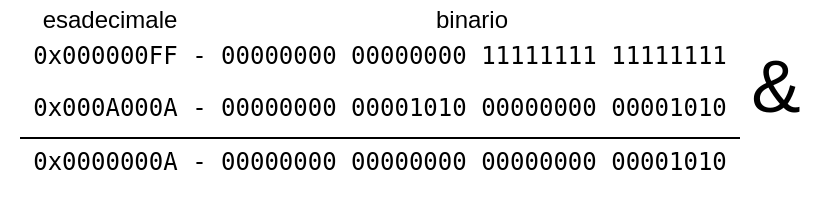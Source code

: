 <mxfile version="12.2.2" type="device" pages="1"><diagram id="YQmdgMY5pXJmILp5XbBJ" name="Page-1"><mxGraphModel dx="553" dy="465" grid="1" gridSize="10" guides="1" tooltips="1" connect="1" arrows="1" fold="1" page="1" pageScale="1" pageWidth="827" pageHeight="1169" math="0" shadow="0"><root><mxCell id="0"/><mxCell id="1" parent="0"/><mxCell id="E3VQ4xI7-j8hcoZzcvAE-1" value="&lt;pre&gt;0x000000FF - 00000000 00000000 11111111 11111111&lt;/pre&gt;&lt;pre&gt;0x000A000A - 00000000 00001010 00000000 00001010&lt;/pre&gt;&lt;pre&gt;0x0000000A - 00000000 00000000 00000000 00001010&lt;/pre&gt;" style="text;html=1;strokeColor=none;fillColor=none;align=center;verticalAlign=middle;whiteSpace=wrap;rounded=0;" vertex="1" parent="1"><mxGeometry x="20" y="60" width="380" height="60" as="geometry"/></mxCell><mxCell id="E3VQ4xI7-j8hcoZzcvAE-2" value="" style="endArrow=none;html=1;" edge="1" parent="1"><mxGeometry width="50" height="50" relative="1" as="geometry"><mxPoint x="30" y="105" as="sourcePoint"/><mxPoint x="390" y="105" as="targetPoint"/></mxGeometry></mxCell><mxCell id="E3VQ4xI7-j8hcoZzcvAE-3" value="esadecimale" style="text;html=1;strokeColor=none;fillColor=none;align=center;verticalAlign=middle;whiteSpace=wrap;rounded=0;" vertex="1" parent="1"><mxGeometry x="55" y="36" width="40" height="20" as="geometry"/></mxCell><mxCell id="E3VQ4xI7-j8hcoZzcvAE-4" value="binario" style="text;html=1;strokeColor=none;fillColor=none;align=center;verticalAlign=middle;whiteSpace=wrap;rounded=0;" vertex="1" parent="1"><mxGeometry x="131" y="36" width="250" height="20" as="geometry"/></mxCell><mxCell id="E3VQ4xI7-j8hcoZzcvAE-7" value="&lt;font style=&quot;font-size: 37px&quot;&gt;&amp;amp;&lt;/font&gt;" style="text;html=1;strokeColor=none;fillColor=none;align=center;verticalAlign=middle;whiteSpace=wrap;rounded=0;" vertex="1" parent="1"><mxGeometry x="388" y="70" width="40" height="20" as="geometry"/></mxCell></root></mxGraphModel></diagram></mxfile>